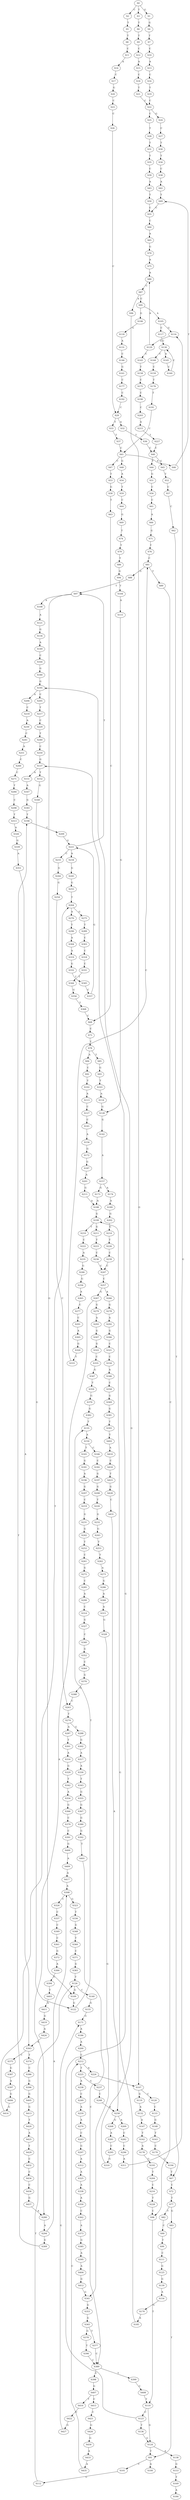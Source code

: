 strict digraph  {
	S0 -> S1 [ label = G ];
	S0 -> S2 [ label = C ];
	S0 -> S3 [ label = T ];
	S1 -> S4 [ label = G ];
	S2 -> S5 [ label = T ];
	S3 -> S6 [ label = T ];
	S4 -> S7 [ label = T ];
	S5 -> S8 [ label = T ];
	S6 -> S9 [ label = T ];
	S7 -> S10 [ label = C ];
	S8 -> S11 [ label = C ];
	S9 -> S12 [ label = C ];
	S10 -> S13 [ label = A ];
	S11 -> S14 [ label = A ];
	S12 -> S15 [ label = A ];
	S13 -> S16 [ label = C ];
	S14 -> S17 [ label = C ];
	S15 -> S18 [ label = C ];
	S16 -> S19 [ label = T ];
	S17 -> S20 [ label = G ];
	S18 -> S21 [ label = T ];
	S19 -> S22 [ label = C ];
	S20 -> S23 [ label = C ];
	S21 -> S22 [ label = C ];
	S22 -> S24 [ label = G ];
	S22 -> S25 [ label = C ];
	S23 -> S26 [ label = C ];
	S24 -> S27 [ label = C ];
	S25 -> S28 [ label = T ];
	S26 -> S29 [ label = C ];
	S27 -> S30 [ label = T ];
	S28 -> S31 [ label = T ];
	S29 -> S32 [ label = A ];
	S29 -> S33 [ label = T ];
	S30 -> S34 [ label = T ];
	S31 -> S35 [ label = T ];
	S32 -> S36 [ label = T ];
	S33 -> S37 [ label = T ];
	S34 -> S38 [ label = C ];
	S35 -> S39 [ label = C ];
	S36 -> S40 [ label = C ];
	S37 -> S41 [ label = C ];
	S38 -> S42 [ label = A ];
	S39 -> S43 [ label = A ];
	S40 -> S44 [ label = T ];
	S40 -> S45 [ label = G ];
	S41 -> S46 [ label = A ];
	S41 -> S47 [ label = C ];
	S41 -> S48 [ label = G ];
	S42 -> S49 [ label = T ];
	S43 -> S50 [ label = T ];
	S44 -> S51 [ label = G ];
	S45 -> S52 [ label = T ];
	S46 -> S49 [ label = T ];
	S47 -> S53 [ label = T ];
	S48 -> S54 [ label = A ];
	S49 -> S55 [ label = C ];
	S50 -> S55 [ label = C ];
	S51 -> S56 [ label = C ];
	S52 -> S57 [ label = C ];
	S53 -> S58 [ label = G ];
	S54 -> S59 [ label = T ];
	S55 -> S60 [ label = C ];
	S56 -> S61 [ label = C ];
	S57 -> S62 [ label = C ];
	S58 -> S63 [ label = T ];
	S59 -> S64 [ label = C ];
	S60 -> S65 [ label = A ];
	S61 -> S66 [ label = A ];
	S62 -> S67 [ label = T ];
	S63 -> S68 [ label = C ];
	S64 -> S69 [ label = G ];
	S65 -> S70 [ label = G ];
	S66 -> S71 [ label = G ];
	S67 -> S72 [ label = C ];
	S68 -> S73 [ label = C ];
	S69 -> S74 [ label = T ];
	S70 -> S75 [ label = A ];
	S71 -> S76 [ label = T ];
	S72 -> S77 [ label = T ];
	S73 -> S78 [ label = T ];
	S74 -> S79 [ label = T ];
	S75 -> S80 [ label = A ];
	S76 -> S81 [ label = C ];
	S77 -> S82 [ label = T ];
	S77 -> S83 [ label = G ];
	S78 -> S84 [ label = A ];
	S78 -> S85 [ label = T ];
	S79 -> S86 [ label = T ];
	S80 -> S87 [ label = C ];
	S81 -> S88 [ label = G ];
	S81 -> S89 [ label = T ];
	S82 -> S90 [ label = C ];
	S83 -> S91 [ label = T ];
	S84 -> S92 [ label = C ];
	S85 -> S93 [ label = G ];
	S86 -> S94 [ label = G ];
	S87 -> S95 [ label = C ];
	S87 -> S96 [ label = A ];
	S88 -> S97 [ label = T ];
	S89 -> S98 [ label = C ];
	S90 -> S99 [ label = T ];
	S91 -> S100 [ label = A ];
	S91 -> S101 [ label = C ];
	S92 -> S102 [ label = T ];
	S93 -> S103 [ label = T ];
	S94 -> S104 [ label = T ];
	S95 -> S105 [ label = A ];
	S95 -> S106 [ label = G ];
	S96 -> S107 [ label = G ];
	S97 -> S108 [ label = A ];
	S97 -> S109 [ label = G ];
	S98 -> S110 [ label = T ];
	S99 -> S111 [ label = C ];
	S101 -> S112 [ label = G ];
	S102 -> S113 [ label = A ];
	S103 -> S114 [ label = A ];
	S104 -> S115 [ label = A ];
	S105 -> S116 [ label = G ];
	S105 -> S117 [ label = C ];
	S106 -> S118 [ label = G ];
	S107 -> S119 [ label = G ];
	S107 -> S120 [ label = C ];
	S108 -> S121 [ label = A ];
	S109 -> S122 [ label = G ];
	S110 -> S123 [ label = C ];
	S110 -> S124 [ label = G ];
	S111 -> S125 [ label = G ];
	S112 -> S126 [ label = T ];
	S113 -> S127 [ label = C ];
	S114 -> S128 [ label = G ];
	S115 -> S128 [ label = G ];
	S116 -> S129 [ label = A ];
	S117 -> S130 [ label = C ];
	S118 -> S131 [ label = A ];
	S119 -> S132 [ label = A ];
	S120 -> S133 [ label = C ];
	S121 -> S134 [ label = G ];
	S122 -> S135 [ label = T ];
	S123 -> S136 [ label = T ];
	S123 -> S137 [ label = G ];
	S124 -> S138 [ label = A ];
	S124 -> S91 [ label = T ];
	S125 -> S139 [ label = G ];
	S126 -> S140 [ label = C ];
	S126 -> S109 [ label = G ];
	S127 -> S141 [ label = C ];
	S128 -> S142 [ label = G ];
	S129 -> S143 [ label = C ];
	S129 -> S80 [ label = A ];
	S130 -> S144 [ label = C ];
	S130 -> S145 [ label = A ];
	S131 -> S146 [ label = C ];
	S132 -> S147 [ label = A ];
	S133 -> S148 [ label = G ];
	S134 -> S149 [ label = A ];
	S135 -> S150 [ label = A ];
	S136 -> S124 [ label = G ];
	S137 -> S151 [ label = A ];
	S137 -> S152 [ label = T ];
	S138 -> S153 [ label = G ];
	S139 -> S154 [ label = A ];
	S140 -> S155 [ label = G ];
	S141 -> S156 [ label = A ];
	S142 -> S157 [ label = A ];
	S143 -> S158 [ label = T ];
	S144 -> S159 [ label = C ];
	S145 -> S160 [ label = C ];
	S146 -> S161 [ label = G ];
	S147 -> S162 [ label = T ];
	S148 -> S163 [ label = T ];
	S149 -> S164 [ label = C ];
	S150 -> S165 [ label = T ];
	S150 -> S166 [ label = C ];
	S151 -> S167 [ label = A ];
	S152 -> S168 [ label = G ];
	S153 -> S169 [ label = T ];
	S154 -> S170 [ label = G ];
	S155 -> S171 [ label = G ];
	S156 -> S172 [ label = G ];
	S157 -> S173 [ label = G ];
	S157 -> S174 [ label = A ];
	S158 -> S175 [ label = C ];
	S159 -> S176 [ label = T ];
	S160 -> S130 [ label = C ];
	S161 -> S177 [ label = C ];
	S162 -> S178 [ label = A ];
	S163 -> S179 [ label = C ];
	S164 -> S180 [ label = G ];
	S165 -> S181 [ label = G ];
	S166 -> S182 [ label = C ];
	S167 -> S183 [ label = G ];
	S168 -> S122 [ label = G ];
	S169 -> S184 [ label = A ];
	S170 -> S185 [ label = A ];
	S171 -> S186 [ label = A ];
	S172 -> S187 [ label = G ];
	S173 -> S188 [ label = A ];
	S174 -> S189 [ label = A ];
	S175 -> S190 [ label = C ];
	S176 -> S191 [ label = T ];
	S177 -> S192 [ label = C ];
	S178 -> S193 [ label = G ];
	S179 -> S194 [ label = C ];
	S180 -> S195 [ label = G ];
	S181 -> S196 [ label = A ];
	S182 -> S197 [ label = G ];
	S183 -> S198 [ label = T ];
	S185 -> S199 [ label = G ];
	S186 -> S200 [ label = A ];
	S187 -> S201 [ label = A ];
	S188 -> S199 [ label = G ];
	S189 -> S202 [ label = G ];
	S190 -> S203 [ label = C ];
	S191 -> S41 [ label = C ];
	S192 -> S29 [ label = C ];
	S193 -> S204 [ label = T ];
	S194 -> S67 [ label = T ];
	S195 -> S205 [ label = C ];
	S195 -> S206 [ label = A ];
	S196 -> S207 [ label = G ];
	S197 -> S208 [ label = G ];
	S198 -> S209 [ label = C ];
	S199 -> S210 [ label = T ];
	S199 -> S211 [ label = G ];
	S200 -> S212 [ label = C ];
	S201 -> S213 [ label = G ];
	S202 -> S214 [ label = G ];
	S203 -> S215 [ label = A ];
	S204 -> S216 [ label = C ];
	S205 -> S217 [ label = T ];
	S206 -> S218 [ label = C ];
	S207 -> S219 [ label = C ];
	S208 -> S220 [ label = T ];
	S209 -> S221 [ label = G ];
	S210 -> S222 [ label = C ];
	S211 -> S223 [ label = T ];
	S212 -> S224 [ label = A ];
	S212 -> S225 [ label = T ];
	S213 -> S188 [ label = A ];
	S214 -> S226 [ label = T ];
	S215 -> S227 [ label = T ];
	S216 -> S228 [ label = T ];
	S217 -> S229 [ label = C ];
	S218 -> S230 [ label = A ];
	S219 -> S231 [ label = G ];
	S220 -> S232 [ label = G ];
	S221 -> S233 [ label = C ];
	S221 -> S97 [ label = T ];
	S221 -> S234 [ label = A ];
	S222 -> S235 [ label = A ];
	S223 -> S236 [ label = C ];
	S224 -> S107 [ label = G ];
	S225 -> S237 [ label = G ];
	S225 -> S238 [ label = A ];
	S226 -> S239 [ label = C ];
	S227 -> S40 [ label = C ];
	S228 -> S98 [ label = C ];
	S229 -> S240 [ label = T ];
	S230 -> S241 [ label = C ];
	S231 -> S242 [ label = G ];
	S232 -> S243 [ label = G ];
	S233 -> S244 [ label = G ];
	S234 -> S245 [ label = G ];
	S235 -> S246 [ label = G ];
	S236 -> S247 [ label = C ];
	S237 -> S248 [ label = C ];
	S238 -> S249 [ label = C ];
	S239 -> S247 [ label = C ];
	S240 -> S250 [ label = C ];
	S241 -> S251 [ label = A ];
	S242 -> S252 [ label = T ];
	S243 -> S253 [ label = T ];
	S244 -> S254 [ label = G ];
	S245 -> S255 [ label = G ];
	S246 -> S256 [ label = G ];
	S247 -> S257 [ label = C ];
	S248 -> S258 [ label = A ];
	S249 -> S259 [ label = A ];
	S250 -> S137 [ label = G ];
	S251 -> S260 [ label = C ];
	S252 -> S261 [ label = C ];
	S253 -> S262 [ label = T ];
	S254 -> S263 [ label = C ];
	S255 -> S264 [ label = T ];
	S256 -> S265 [ label = A ];
	S257 -> S266 [ label = A ];
	S257 -> S267 [ label = G ];
	S258 -> S268 [ label = G ];
	S258 -> S269 [ label = A ];
	S259 -> S270 [ label = A ];
	S260 -> S271 [ label = C ];
	S261 -> S272 [ label = G ];
	S262 -> S273 [ label = A ];
	S263 -> S274 [ label = T ];
	S264 -> S275 [ label = G ];
	S264 -> S276 [ label = A ];
	S265 -> S277 [ label = C ];
	S266 -> S278 [ label = G ];
	S267 -> S279 [ label = G ];
	S267 -> S280 [ label = A ];
	S268 -> S281 [ label = A ];
	S269 -> S282 [ label = C ];
	S270 -> S283 [ label = C ];
	S271 -> S284 [ label = T ];
	S272 -> S285 [ label = C ];
	S273 -> S286 [ label = G ];
	S274 -> S287 [ label = A ];
	S274 -> S288 [ label = G ];
	S275 -> S289 [ label = T ];
	S276 -> S290 [ label = T ];
	S277 -> S291 [ label = C ];
	S278 -> S292 [ label = A ];
	S279 -> S293 [ label = A ];
	S280 -> S294 [ label = A ];
	S281 -> S295 [ label = C ];
	S282 -> S296 [ label = C ];
	S283 -> S297 [ label = G ];
	S284 -> S298 [ label = C ];
	S285 -> S299 [ label = A ];
	S286 -> S300 [ label = A ];
	S287 -> S301 [ label = T ];
	S288 -> S302 [ label = G ];
	S289 -> S303 [ label = C ];
	S290 -> S304 [ label = A ];
	S291 -> S305 [ label = A ];
	S292 -> S306 [ label = G ];
	S293 -> S307 [ label = G ];
	S294 -> S308 [ label = A ];
	S294 -> S309 [ label = G ];
	S295 -> S310 [ label = G ];
	S296 -> S311 [ label = A ];
	S297 -> S312 [ label = A ];
	S298 -> S313 [ label = T ];
	S299 -> S314 [ label = C ];
	S300 -> S315 [ label = A ];
	S301 -> S316 [ label = A ];
	S302 -> S317 [ label = A ];
	S303 -> S318 [ label = C ];
	S304 -> S319 [ label = A ];
	S305 -> S320 [ label = G ];
	S306 -> S321 [ label = C ];
	S307 -> S322 [ label = G ];
	S308 -> S323 [ label = G ];
	S308 -> S324 [ label = C ];
	S309 -> S198 [ label = T ];
	S310 -> S195 [ label = G ];
	S311 -> S116 [ label = G ];
	S312 -> S325 [ label = A ];
	S313 -> S326 [ label = A ];
	S314 -> S327 [ label = G ];
	S315 -> S328 [ label = G ];
	S316 -> S329 [ label = G ];
	S317 -> S330 [ label = A ];
	S318 -> S331 [ label = C ];
	S319 -> S332 [ label = G ];
	S320 -> S333 [ label = T ];
	S321 -> S334 [ label = C ];
	S322 -> S335 [ label = C ];
	S323 -> S336 [ label = T ];
	S324 -> S337 [ label = C ];
	S325 -> S338 [ label = A ];
	S326 -> S339 [ label = G ];
	S327 -> S340 [ label = C ];
	S328 -> S341 [ label = G ];
	S329 -> S342 [ label = T ];
	S330 -> S343 [ label = T ];
	S331 -> S344 [ label = T ];
	S332 -> S345 [ label = T ];
	S333 -> S81 [ label = C ];
	S334 -> S346 [ label = A ];
	S335 -> S347 [ label = G ];
	S336 -> S348 [ label = G ];
	S337 -> S349 [ label = C ];
	S338 -> S350 [ label = A ];
	S339 -> S351 [ label = A ];
	S340 -> S352 [ label = G ];
	S341 -> S353 [ label = G ];
	S342 -> S354 [ label = A ];
	S343 -> S355 [ label = G ];
	S344 -> S356 [ label = G ];
	S345 -> S357 [ label = C ];
	S346 -> S358 [ label = C ];
	S347 -> S359 [ label = T ];
	S348 -> S360 [ label = T ];
	S349 -> S361 [ label = C ];
	S350 -> S362 [ label = C ];
	S351 -> S363 [ label = A ];
	S352 -> S364 [ label = C ];
	S353 -> S365 [ label = G ];
	S354 -> S366 [ label = G ];
	S355 -> S367 [ label = G ];
	S356 -> S368 [ label = T ];
	S357 -> S221 [ label = G ];
	S358 -> S369 [ label = G ];
	S359 -> S370 [ label = G ];
	S360 -> S371 [ label = C ];
	S361 -> S372 [ label = G ];
	S362 -> S373 [ label = A ];
	S363 -> S374 [ label = T ];
	S363 -> S375 [ label = C ];
	S364 -> S376 [ label = G ];
	S365 -> S377 [ label = T ];
	S365 -> S378 [ label = G ];
	S366 -> S379 [ label = C ];
	S367 -> S380 [ label = G ];
	S368 -> S68 [ label = C ];
	S369 -> S381 [ label = G ];
	S370 -> S382 [ label = G ];
	S371 -> S383 [ label = G ];
	S372 -> S384 [ label = A ];
	S373 -> S385 [ label = G ];
	S374 -> S386 [ label = C ];
	S375 -> S387 [ label = G ];
	S376 -> S388 [ label = G ];
	S377 -> S389 [ label = C ];
	S378 -> S390 [ label = T ];
	S379 -> S391 [ label = C ];
	S380 -> S392 [ label = G ];
	S381 -> S393 [ label = T ];
	S382 -> S135 [ label = T ];
	S383 -> S126 [ label = T ];
	S384 -> S394 [ label = C ];
	S385 -> S395 [ label = A ];
	S386 -> S396 [ label = G ];
	S387 -> S397 [ label = A ];
	S388 -> S263 [ label = C ];
	S389 -> S398 [ label = C ];
	S389 -> S399 [ label = T ];
	S390 -> S389 [ label = C ];
	S391 -> S400 [ label = G ];
	S392 -> S401 [ label = T ];
	S393 -> S402 [ label = T ];
	S394 -> S403 [ label = T ];
	S395 -> S404 [ label = A ];
	S396 -> S405 [ label = G ];
	S397 -> S406 [ label = G ];
	S398 -> S407 [ label = G ];
	S399 -> S408 [ label = C ];
	S400 -> S409 [ label = A ];
	S401 -> S389 [ label = C ];
	S402 -> S410 [ label = A ];
	S403 -> S411 [ label = A ];
	S404 -> S412 [ label = G ];
	S405 -> S413 [ label = G ];
	S406 -> S414 [ label = G ];
	S407 -> S415 [ label = C ];
	S407 -> S416 [ label = T ];
	S408 -> S110 [ label = T ];
	S409 -> S417 [ label = A ];
	S410 -> S418 [ label = C ];
	S411 -> S419 [ label = G ];
	S412 -> S341 [ label = G ];
	S413 -> S420 [ label = T ];
	S414 -> S264 [ label = T ];
	S415 -> S421 [ label = C ];
	S416 -> S422 [ label = C ];
	S417 -> S308 [ label = A ];
	S418 -> S423 [ label = T ];
	S419 -> S424 [ label = A ];
	S420 -> S425 [ label = A ];
	S421 -> S426 [ label = G ];
	S422 -> S427 [ label = G ];
	S423 -> S428 [ label = G ];
	S424 -> S363 [ label = A ];
	S425 -> S429 [ label = T ];
	S426 -> S430 [ label = G ];
	S427 -> S171 [ label = G ];
	S428 -> S431 [ label = C ];
	S429 -> S432 [ label = C ];
	S430 -> S433 [ label = A ];
	S431 -> S258 [ label = A ];
	S432 -> S434 [ label = C ];
	S433 -> S435 [ label = A ];
	S434 -> S436 [ label = C ];
	S435 -> S212 [ label = C ];
	S436 -> S437 [ label = G ];
	S437 -> S280 [ label = A ];
}
